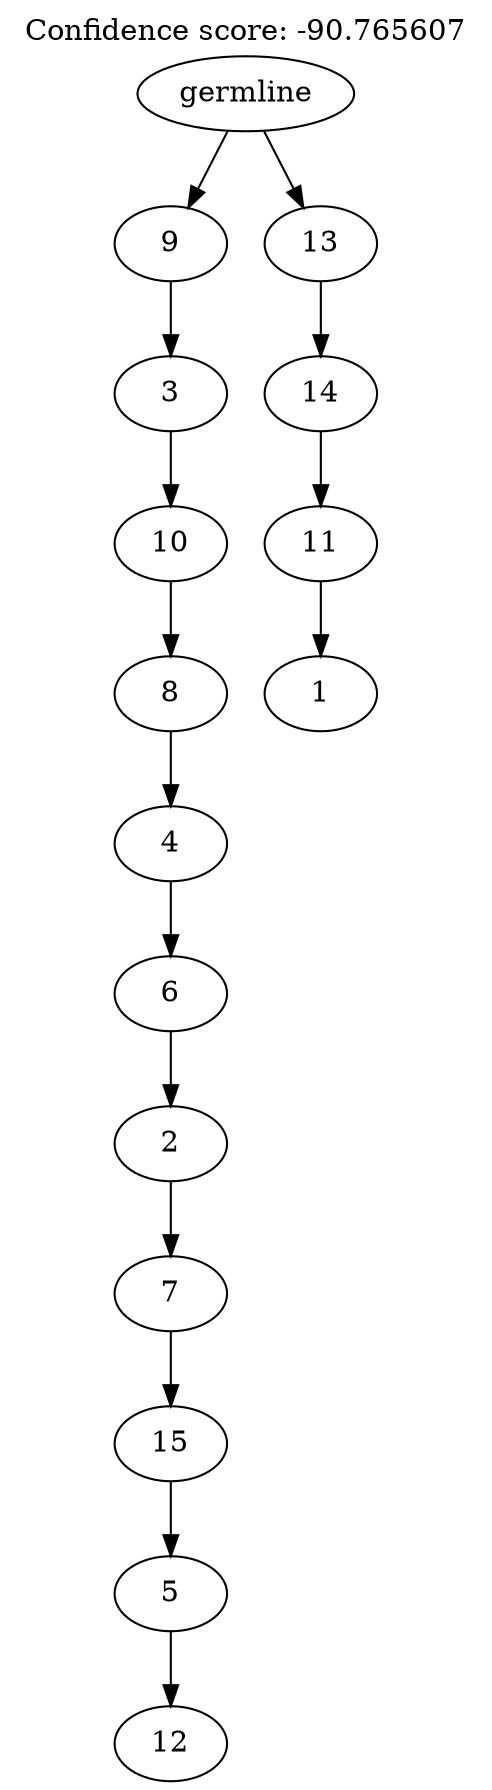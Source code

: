 digraph g {
	"14" -> "15";
	"15" [label="12"];
	"13" -> "14";
	"14" [label="5"];
	"12" -> "13";
	"13" [label="15"];
	"11" -> "12";
	"12" [label="7"];
	"10" -> "11";
	"11" [label="2"];
	"9" -> "10";
	"10" [label="6"];
	"8" -> "9";
	"9" [label="4"];
	"7" -> "8";
	"8" [label="8"];
	"6" -> "7";
	"7" [label="10"];
	"5" -> "6";
	"6" [label="3"];
	"3" -> "4";
	"4" [label="1"];
	"2" -> "3";
	"3" [label="11"];
	"1" -> "2";
	"2" [label="14"];
	"0" -> "1";
	"1" [label="13"];
	"0" -> "5";
	"5" [label="9"];
	"0" [label="germline"];
	labelloc="t";
	label="Confidence score: -90.765607";
}
